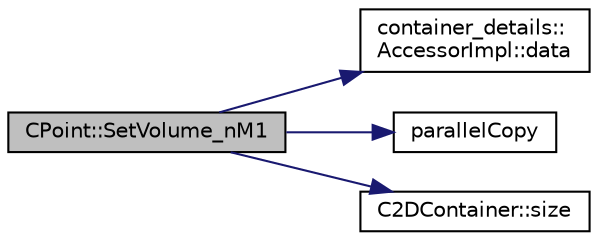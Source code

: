 digraph "CPoint::SetVolume_nM1"
{
 // LATEX_PDF_SIZE
  edge [fontname="Helvetica",fontsize="10",labelfontname="Helvetica",labelfontsize="10"];
  node [fontname="Helvetica",fontsize="10",shape=record];
  rankdir="LR";
  Node1 [label="CPoint::SetVolume_nM1",height=0.2,width=0.4,color="black", fillcolor="grey75", style="filled", fontcolor="black",tooltip="Set the volume of the control volume at time n-1."];
  Node1 -> Node2 [color="midnightblue",fontsize="10",style="solid",fontname="Helvetica"];
  Node2 [label="container_details::\lAccessorImpl::data",height=0.2,width=0.4,color="black", fillcolor="white", style="filled",URL="$classcontainer__details_1_1AccessorImpl.html#a5b5318f7212e57c13e464c398f74b3d5",tooltip=" "];
  Node1 -> Node3 [color="midnightblue",fontsize="10",style="solid",fontname="Helvetica"];
  Node3 [label="parallelCopy",height=0.2,width=0.4,color="black", fillcolor="white", style="filled",URL="$omp__structure_8hpp.html#a3af8b37ed645164f4c3441fa75e5fa76",tooltip="Copy data from one array-like object to another in parallel."];
  Node1 -> Node4 [color="midnightblue",fontsize="10",style="solid",fontname="Helvetica"];
  Node4 [label="C2DContainer::size",height=0.2,width=0.4,color="black", fillcolor="white", style="filled",URL="$classC2DContainer.html#a8278113dbcf54123f9852e7e44583759",tooltip=" "];
}
